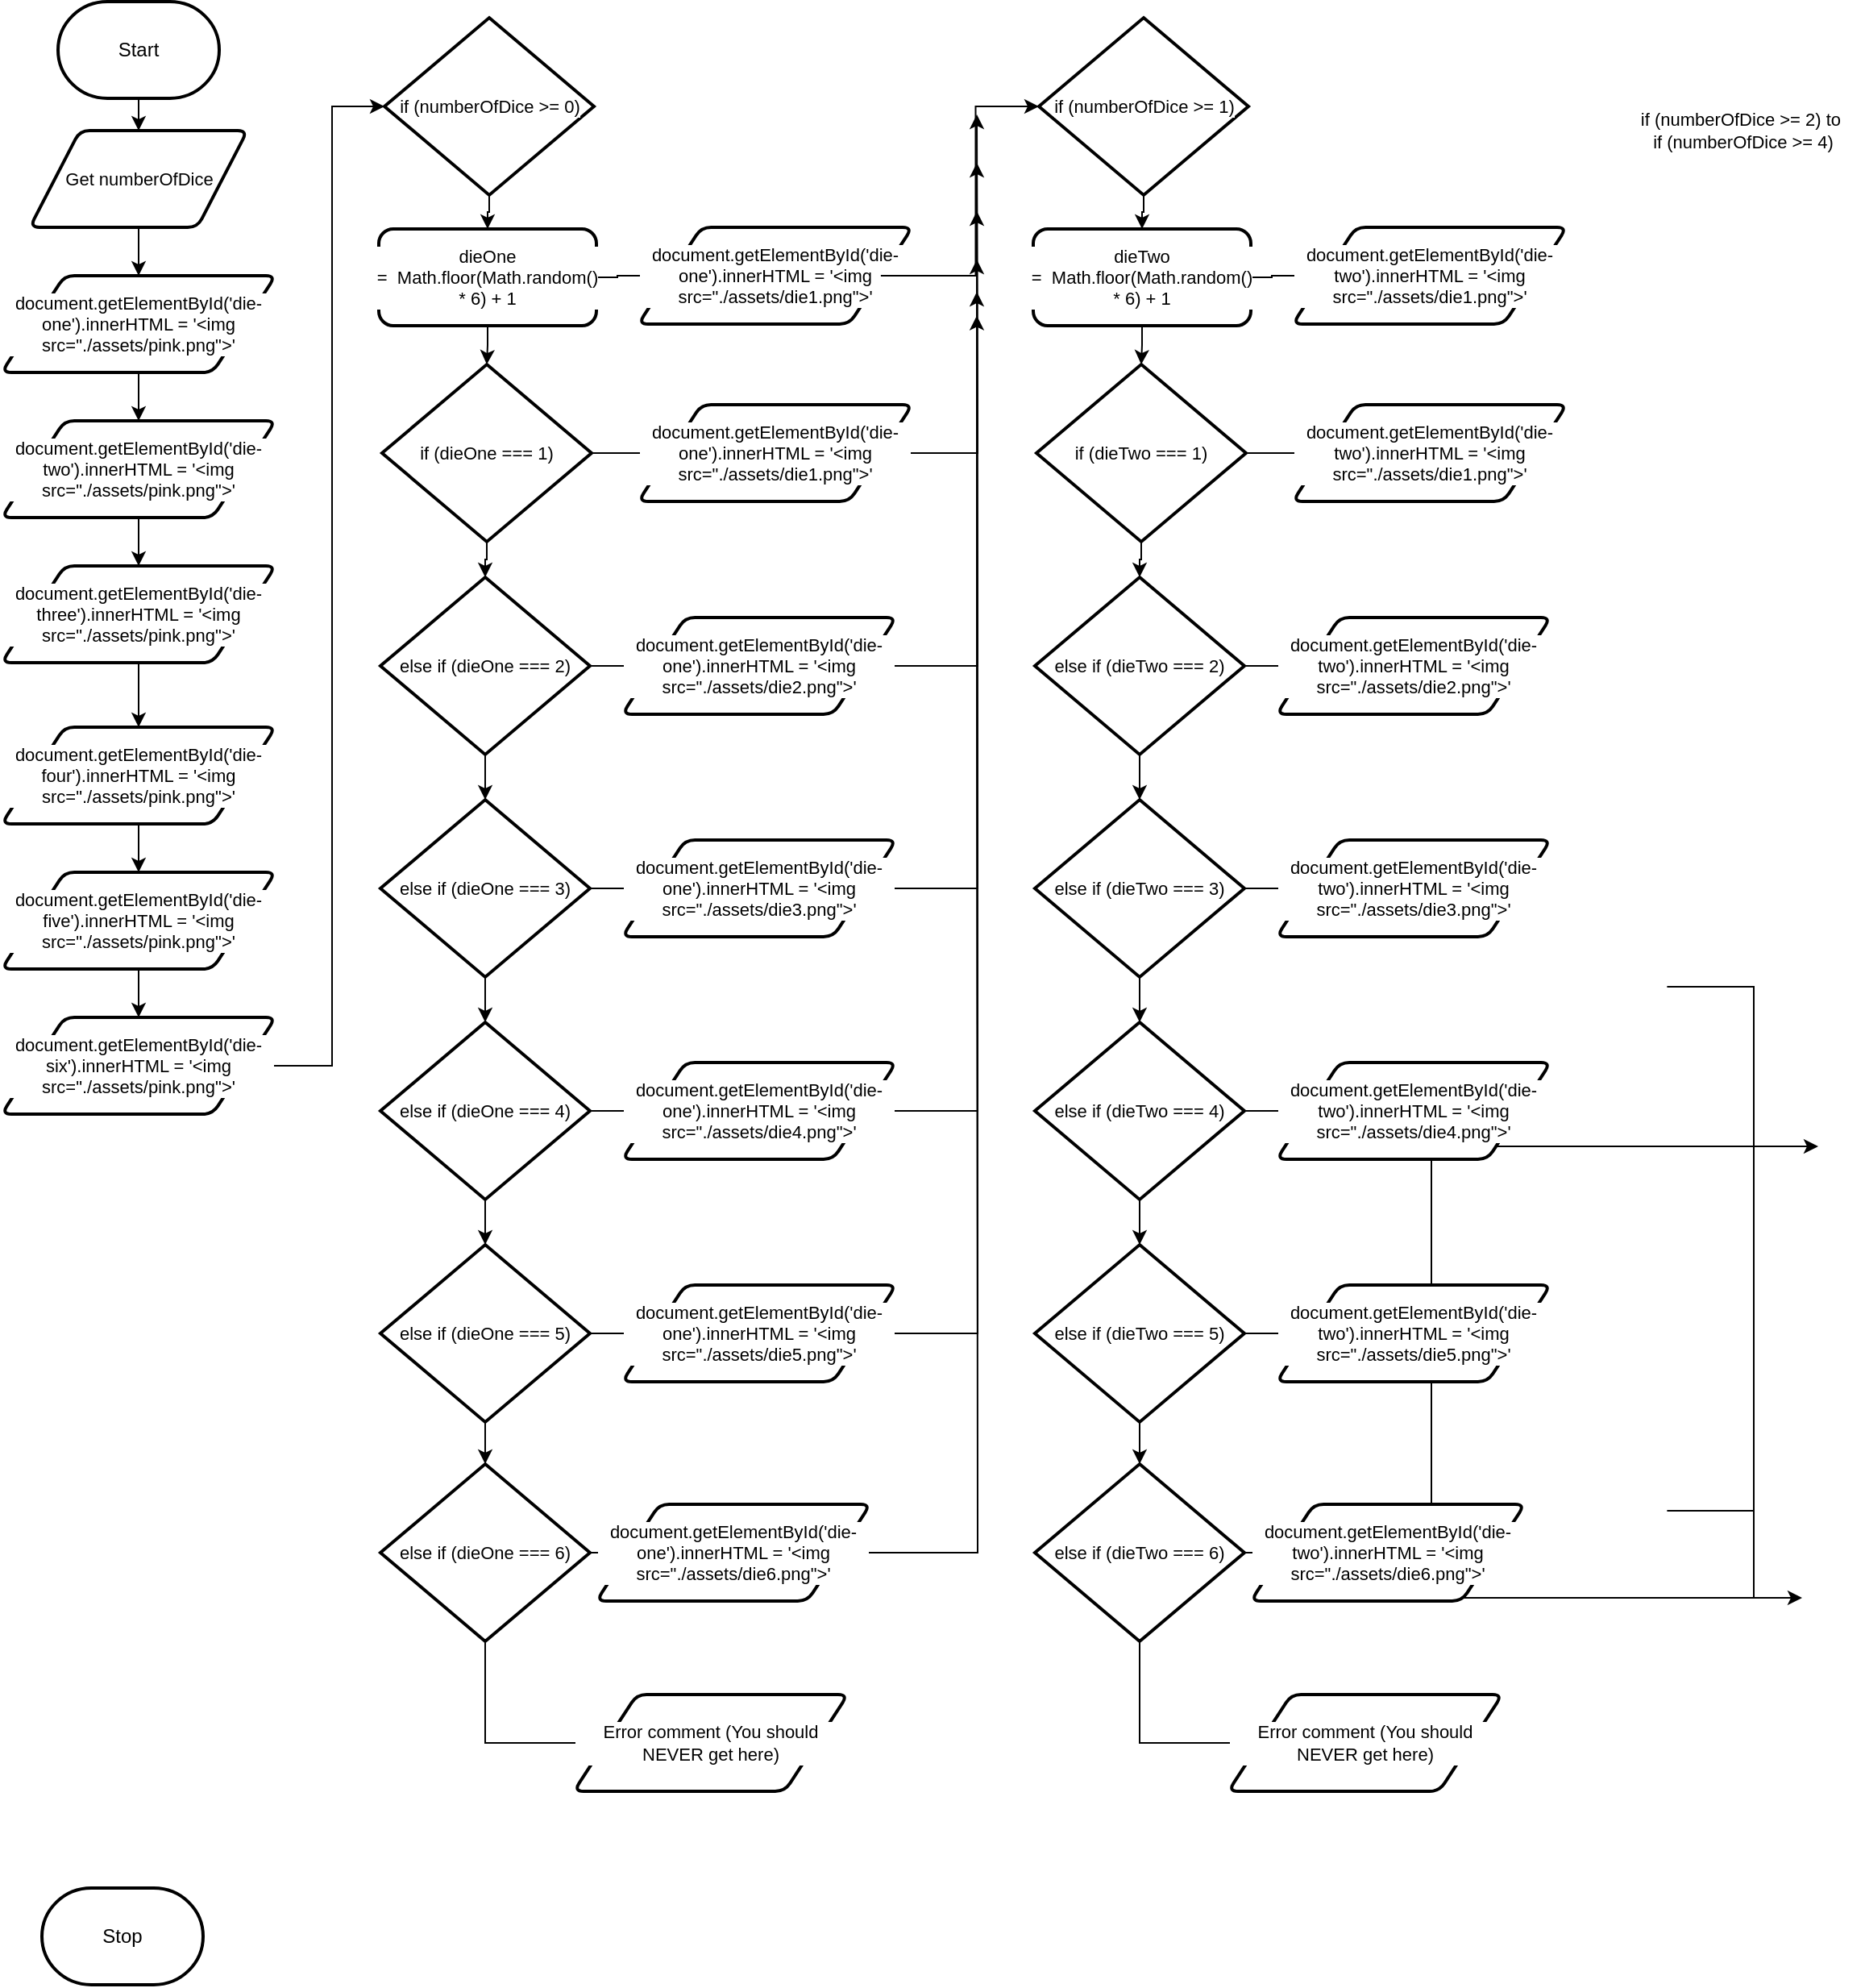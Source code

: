 <mxfile>
    <diagram id="HIP3nbAZw_EuaXWnEj3U" name="Page-1">
        <mxGraphModel dx="1152" dy="561" grid="1" gridSize="10" guides="1" tooltips="1" connect="1" arrows="1" fold="1" page="1" pageScale="1" pageWidth="850" pageHeight="1100" math="0" shadow="0">
            <root>
                <mxCell id="0"/>
                <mxCell id="1" parent="0"/>
                <mxCell id="7" value="" style="edgeStyle=orthogonalEdgeStyle;shape=connector;rounded=0;html=1;strokeColor=default;align=center;verticalAlign=middle;fontFamily=Helvetica;fontSize=11;fontColor=default;labelBackgroundColor=default;endArrow=classic;" parent="1" source="2" target="6" edge="1">
                    <mxGeometry relative="1" as="geometry"/>
                </mxCell>
                <mxCell id="2" value="Start" style="strokeWidth=2;html=1;shape=mxgraph.flowchart.terminator;whiteSpace=wrap;" parent="1" vertex="1">
                    <mxGeometry x="50" y="10" width="100" height="60" as="geometry"/>
                </mxCell>
                <mxCell id="5" value="Stop" style="strokeWidth=2;html=1;shape=mxgraph.flowchart.terminator;whiteSpace=wrap;" parent="1" vertex="1">
                    <mxGeometry x="40" y="1180" width="100" height="60" as="geometry"/>
                </mxCell>
                <mxCell id="400" value="" style="edgeStyle=orthogonalEdgeStyle;shape=connector;rounded=0;html=1;strokeColor=default;align=center;verticalAlign=middle;fontFamily=Helvetica;fontSize=11;fontColor=default;labelBackgroundColor=default;endArrow=classic;" edge="1" parent="1" source="6" target="399">
                    <mxGeometry relative="1" as="geometry"/>
                </mxCell>
                <mxCell id="6" value="Get numberOfDice" style="shape=parallelogram;html=1;strokeWidth=2;perimeter=parallelogramPerimeter;whiteSpace=wrap;rounded=1;arcSize=12;size=0.23;fontFamily=Helvetica;fontSize=11;fontColor=default;labelBackgroundColor=default;" parent="1" vertex="1">
                    <mxGeometry x="32.5" y="90" width="135" height="60" as="geometry"/>
                </mxCell>
                <mxCell id="414" value="" style="edgeStyle=orthogonalEdgeStyle;shape=connector;rounded=0;html=1;strokeColor=default;align=center;verticalAlign=middle;fontFamily=Helvetica;fontSize=11;fontColor=default;labelBackgroundColor=default;endArrow=classic;" edge="1" parent="1" source="28" target="413">
                    <mxGeometry relative="1" as="geometry"/>
                </mxCell>
                <mxCell id="429" value="" style="edgeStyle=orthogonalEdgeStyle;shape=connector;rounded=0;html=1;strokeColor=default;align=center;verticalAlign=middle;fontFamily=Helvetica;fontSize=11;fontColor=default;labelBackgroundColor=default;endArrow=classic;" edge="1" parent="1" source="28" target="426">
                    <mxGeometry relative="1" as="geometry"/>
                </mxCell>
                <mxCell id="28" value="dieOne =&amp;nbsp;&amp;nbsp;Math.floor(Math.random() * 6) + 1" style="rounded=1;whiteSpace=wrap;html=1;fontSize=11;strokeWidth=2;labelBackgroundColor=default;" parent="1" vertex="1">
                    <mxGeometry x="249" y="151" width="135" height="60" as="geometry"/>
                </mxCell>
                <mxCell id="313" style="edgeStyle=orthogonalEdgeStyle;shape=connector;rounded=0;html=1;entryX=0.5;entryY=0;entryDx=0;entryDy=0;strokeColor=default;align=center;verticalAlign=middle;fontFamily=Helvetica;fontSize=11;fontColor=default;labelBackgroundColor=default;endArrow=classic;" parent="1" target="322" edge="1">
                    <mxGeometry relative="1" as="geometry">
                        <Array as="points">
                            <mxPoint x="1102" y="491"/>
                            <mxPoint x="1102" y="1000"/>
                            <mxPoint x="902" y="1000"/>
                        </Array>
                        <mxPoint x="1053.2" y="491" as="sourcePoint"/>
                    </mxGeometry>
                </mxCell>
                <mxCell id="315" style="edgeStyle=orthogonalEdgeStyle;shape=connector;rounded=0;html=1;strokeColor=default;align=center;verticalAlign=middle;fontFamily=Helvetica;fontSize=11;fontColor=default;labelBackgroundColor=default;endArrow=classic;entryX=0.5;entryY=0;entryDx=0;entryDy=0;" parent="1" target="322" edge="1">
                    <mxGeometry relative="1" as="geometry">
                        <mxPoint x="1142" y="720" as="targetPoint"/>
                        <Array as="points">
                            <mxPoint x="1102" y="621"/>
                            <mxPoint x="1102" y="1000"/>
                            <mxPoint x="902" y="1000"/>
                        </Array>
                        <mxPoint x="1048.2" y="621" as="sourcePoint"/>
                    </mxGeometry>
                </mxCell>
                <mxCell id="317" style="edgeStyle=orthogonalEdgeStyle;shape=connector;rounded=0;html=1;entryX=0.5;entryY=0;entryDx=0;entryDy=0;strokeColor=default;align=center;verticalAlign=middle;fontFamily=Helvetica;fontSize=11;fontColor=default;labelBackgroundColor=default;endArrow=classic;" parent="1" target="322" edge="1">
                    <mxGeometry relative="1" as="geometry">
                        <Array as="points">
                            <mxPoint x="1102" y="850"/>
                            <mxPoint x="1102" y="1000"/>
                            <mxPoint x="902" y="1000"/>
                        </Array>
                        <mxPoint x="1048.2" y="850" as="sourcePoint"/>
                    </mxGeometry>
                </mxCell>
                <mxCell id="319" style="edgeStyle=orthogonalEdgeStyle;shape=connector;rounded=0;html=1;strokeColor=default;align=center;verticalAlign=middle;fontFamily=Helvetica;fontSize=11;fontColor=default;labelBackgroundColor=default;endArrow=classic;entryX=0.5;entryY=0;entryDx=0;entryDy=0;" parent="1" target="322" edge="1">
                    <mxGeometry relative="1" as="geometry">
                        <mxPoint x="1132" y="1000" as="targetPoint"/>
                        <Array as="points">
                            <mxPoint x="1102" y="946"/>
                            <mxPoint x="1102" y="1000"/>
                            <mxPoint x="902" y="1000"/>
                        </Array>
                        <mxPoint x="1048.2" y="946" as="sourcePoint"/>
                    </mxGeometry>
                </mxCell>
                <mxCell id="425" value="" style="edgeStyle=orthogonalEdgeStyle;shape=connector;rounded=0;html=1;strokeColor=default;align=center;verticalAlign=middle;fontFamily=Helvetica;fontSize=11;fontColor=default;labelBackgroundColor=default;endArrow=classic;" edge="1" parent="1" source="385" target="28">
                    <mxGeometry relative="1" as="geometry"/>
                </mxCell>
                <mxCell id="385" value="if (numberOfDice &amp;gt;= 0)" style="strokeWidth=2;html=1;shape=mxgraph.flowchart.decision;whiteSpace=wrap;fontFamily=Helvetica;fontSize=11;fontColor=default;labelBackgroundColor=default;" vertex="1" parent="1">
                    <mxGeometry x="252.5" y="20" width="130" height="110" as="geometry"/>
                </mxCell>
                <mxCell id="402" value="" style="edgeStyle=orthogonalEdgeStyle;shape=connector;rounded=0;html=1;strokeColor=default;align=center;verticalAlign=middle;fontFamily=Helvetica;fontSize=11;fontColor=default;labelBackgroundColor=default;endArrow=classic;" edge="1" parent="1" source="399" target="401">
                    <mxGeometry relative="1" as="geometry"/>
                </mxCell>
                <mxCell id="399" value="&lt;span style=&quot;color: rgb(0, 0, 0);&quot;&gt;document.getElementById(&#39;die-one&#39;).innerHTML = &#39;&amp;lt;img src=&quot;./assets/pink.png&quot;&amp;gt;&#39;&lt;/span&gt;" style="shape=parallelogram;html=1;strokeWidth=2;perimeter=parallelogramPerimeter;whiteSpace=wrap;rounded=1;arcSize=12;size=0.23;fontFamily=Helvetica;fontSize=11;fontColor=default;labelBackgroundColor=default;" vertex="1" parent="1">
                    <mxGeometry x="15" y="180" width="170" height="60" as="geometry"/>
                </mxCell>
                <mxCell id="404" value="" style="edgeStyle=orthogonalEdgeStyle;shape=connector;rounded=0;html=1;strokeColor=default;align=center;verticalAlign=middle;fontFamily=Helvetica;fontSize=11;fontColor=default;labelBackgroundColor=default;endArrow=classic;" edge="1" parent="1" source="401" target="403">
                    <mxGeometry relative="1" as="geometry"/>
                </mxCell>
                <mxCell id="401" value="&lt;span style=&quot;color: rgb(0, 0, 0);&quot;&gt;document.getElementById(&#39;die-two&#39;).innerHTML = &#39;&amp;lt;img src=&quot;./assets/pink.png&quot;&lt;/span&gt;&lt;span style=&quot;color: rgb(63, 63, 63); scrollbar-color: rgb(226, 226, 226) rgb(251, 251, 251); text-wrap-mode: nowrap; font-family: monospace; font-size: 0px; text-align: start; background-color: rgb(251, 251, 251);&quot;&gt;%3CmxGraphModel%3E%3Croot%3E%3CmxCell%20id%3D%220%22%2F%3E%3CmxCell%20id%3D%221%22%20parent%3D%220%22%2F%3E%3CUserObject%20label%3D%22document.getElementById(&#39;die-one&#39;).innerHTML%20%3D%20&#39;%26amp%3Blt%3Bimg%20src%3D%26quot%3B.%2Fassets%2Fpink.png%26quot%3B%26amp%3Bgt%3B&#39;%22%20id%3D%222%22%3E%3CmxCell%20style%3D%22whiteSpace%3Dwrap%3Bhtml%3D1%3BfontSize%3D11%3BstrokeWidth%3D2%3Brounded%3D1%3BarcSize%3D12%3BlabelBackgroundColor%3Ddefault%3B%22%20vertex%3D%221%22%20parent%3D%221%22%3E%3CmxGeometry%20x%3D%2210%22%20y%3D%22180%22%20width%3D%22180%22%20height%3D%2260%22%20as%3D%22geometry%22%2F%3E%3C%2FmxCell%3E%3C%2FUserObject%3E%3C%2Froot%3E%3C%2FmxGraphModel%3E&lt;/span&gt;&lt;span style=&quot;color: rgb(0, 0, 0);&quot;&gt;&amp;gt;&#39;&lt;/span&gt;" style="shape=parallelogram;html=1;strokeWidth=2;perimeter=parallelogramPerimeter;whiteSpace=wrap;rounded=1;arcSize=12;size=0.23;fontFamily=Helvetica;fontSize=11;fontColor=default;labelBackgroundColor=default;" vertex="1" parent="1">
                    <mxGeometry x="15" y="270" width="170" height="60" as="geometry"/>
                </mxCell>
                <mxCell id="406" value="" style="edgeStyle=orthogonalEdgeStyle;shape=connector;rounded=0;html=1;strokeColor=default;align=center;verticalAlign=middle;fontFamily=Helvetica;fontSize=11;fontColor=default;labelBackgroundColor=default;endArrow=classic;" edge="1" parent="1" source="403" target="405">
                    <mxGeometry relative="1" as="geometry"/>
                </mxCell>
                <mxCell id="403" value="&lt;span style=&quot;color: rgb(0, 0, 0);&quot;&gt;document.getElementById(&#39;die-three&#39;).innerHTML = &#39;&amp;lt;img src=&quot;./assets/pink.png&quot;&lt;/span&gt;&lt;span style=&quot;color: rgb(63, 63, 63); scrollbar-color: rgb(226, 226, 226) rgb(251, 251, 251); text-wrap-mode: nowrap; font-family: monospace; font-size: 0px; text-align: start; background-color: rgb(251, 251, 251);&quot;&gt;%3CmxGraphModel%3E%3Croot%3E%3CmxCell%20id%3D%220%22%2F%3E%3CmxCell%20id%3D%221%22%20parent%3D%220%22%2F%3E%3CUserObject%20label%3D%22document.getElementById(&#39;die-one&#39;).innerHTML%20%3D%20&#39;%26amp%3Blt%3Bimg%20src%3D%26quot%3B.%2Fassets%2Fpink.png%26quot%3B%26amp%3Bgt%3B&#39;%22%20id%3D%222%22%3E%3CmxCell%20style%3D%22whiteSpace%3Dwrap%3Bhtml%3D1%3BfontSize%3D11%3BstrokeWidth%3D2%3Brounded%3D1%3BarcSize%3D12%3BlabelBackgroundColor%3Ddefault%3B%22%20vertex%3D%221%22%20parent%3D%221%22%3E%3CmxGeometry%20x%3D%2210%22%20y%3D%22180%22%20width%3D%22180%22%20height%3D%2260%22%20as%3D%22geometry%22%2F%3E%3C%2FmxCell%3E%3C%2FUserObject%3E%3C%2Froot%3E%3C%2FmxGraphModel%3E&lt;/span&gt;&lt;span style=&quot;color: rgb(0, 0, 0);&quot;&gt;&amp;gt;&#39;&lt;/span&gt;" style="shape=parallelogram;html=1;strokeWidth=2;perimeter=parallelogramPerimeter;whiteSpace=wrap;rounded=1;arcSize=12;size=0.23;fontFamily=Helvetica;fontSize=11;fontColor=default;labelBackgroundColor=default;" vertex="1" parent="1">
                    <mxGeometry x="15" y="360" width="170" height="60" as="geometry"/>
                </mxCell>
                <mxCell id="408" value="" style="edgeStyle=orthogonalEdgeStyle;shape=connector;rounded=0;html=1;strokeColor=default;align=center;verticalAlign=middle;fontFamily=Helvetica;fontSize=11;fontColor=default;labelBackgroundColor=default;endArrow=classic;" edge="1" parent="1" source="405" target="407">
                    <mxGeometry relative="1" as="geometry"/>
                </mxCell>
                <mxCell id="405" value="&lt;span style=&quot;color: rgb(0, 0, 0);&quot;&gt;document.getElementById(&#39;die-four&#39;).innerHTML = &#39;&amp;lt;img src=&quot;./assets/pink.png&quot;&lt;/span&gt;&lt;span style=&quot;color: rgb(63, 63, 63); scrollbar-color: rgb(226, 226, 226) rgb(251, 251, 251); text-wrap-mode: nowrap; font-family: monospace; font-size: 0px; text-align: start; background-color: rgb(251, 251, 251);&quot;&gt;%3CmxGraphModel%3E%3Croot%3E%3CmxCell%20id%3D%220%22%2F%3E%3CmxCell%20id%3D%221%22%20parent%3D%220%22%2F%3E%3CUserObject%20label%3D%22document.getElementById(&#39;die-one&#39;).innerHTML%20%3D%20&#39;%26amp%3Blt%3Bimg%20src%3D%26quot%3B.%2Fassets%2Fpink.png%26quot%3B%26amp%3Bgt%3B&#39;%22%20id%3D%222%22%3E%3CmxCell%20style%3D%22whiteSpace%3Dwrap%3Bhtml%3D1%3BfontSize%3D11%3BstrokeWidth%3D2%3Brounded%3D1%3BarcSize%3D12%3BlabelBackgroundColor%3Ddefault%3B%22%20vertex%3D%221%22%20parent%3D%221%22%3E%3CmxGeometry%20x%3D%2210%22%20y%3D%22180%22%20width%3D%22180%22%20height%3D%2260%22%20as%3D%22geometry%22%2F%3E%3C%2FmxCell%3E%3C%2FUserObject%3E%3C%2Froot%3E%3C%2FmxGraphModel%3E&lt;/span&gt;&lt;span style=&quot;color: rgb(0, 0, 0);&quot;&gt;&amp;gt;&#39;&lt;/span&gt;" style="shape=parallelogram;html=1;strokeWidth=2;perimeter=parallelogramPerimeter;whiteSpace=wrap;rounded=1;arcSize=12;size=0.23;fontFamily=Helvetica;fontSize=11;fontColor=default;labelBackgroundColor=default;" vertex="1" parent="1">
                    <mxGeometry x="15" y="460" width="170" height="60" as="geometry"/>
                </mxCell>
                <mxCell id="410" value="" style="edgeStyle=orthogonalEdgeStyle;shape=connector;rounded=0;html=1;strokeColor=default;align=center;verticalAlign=middle;fontFamily=Helvetica;fontSize=11;fontColor=default;labelBackgroundColor=default;endArrow=classic;" edge="1" parent="1" source="407" target="409">
                    <mxGeometry relative="1" as="geometry"/>
                </mxCell>
                <mxCell id="407" value="&lt;span style=&quot;color: rgb(0, 0, 0);&quot;&gt;document.getElementById(&#39;die-five&#39;).innerHTML = &#39;&amp;lt;img src=&quot;./assets/pink.png&quot;&lt;/span&gt;&lt;span style=&quot;color: rgb(63, 63, 63); scrollbar-color: rgb(226, 226, 226) rgb(251, 251, 251); text-wrap-mode: nowrap; font-family: monospace; font-size: 0px; text-align: start; background-color: rgb(251, 251, 251);&quot;&gt;%3CmxGraphModel%3E%3Croot%3E%3CmxCell%20id%3D%220%22%2F%3E%3CmxCell%20id%3D%221%22%20parent%3D%220%22%2F%3E%3CUserObject%20label%3D%22document.getElementById(&#39;die-one&#39;).innerHTML%20%3D%20&#39;%26amp%3Blt%3Bimg%20src%3D%26quot%3B.%2Fassets%2Fpink.png%26quot%3B%26amp%3Bgt%3B&#39;%22%20id%3D%222%22%3E%3CmxCell%20style%3D%22whiteSpace%3Dwrap%3Bhtml%3D1%3BfontSize%3D11%3BstrokeWidth%3D2%3Brounded%3D1%3BarcSize%3D12%3BlabelBackgroundColor%3Ddefault%3B%22%20vertex%3D%221%22%20parent%3D%221%22%3E%3CmxGeometry%20x%3D%2210%22%20y%3D%22180%22%20width%3D%22180%22%20height%3D%2260%22%20as%3D%22geometry%22%2F%3E%3C%2FmxCell%3E%3C%2FUserObject%3E%3C%2Froot%3E%3C%2FmxGraphModel%3E&lt;/span&gt;&lt;span style=&quot;color: rgb(0, 0, 0);&quot;&gt;&amp;gt;&#39;&lt;/span&gt;" style="shape=parallelogram;html=1;strokeWidth=2;perimeter=parallelogramPerimeter;whiteSpace=wrap;rounded=1;arcSize=12;size=0.23;fontFamily=Helvetica;fontSize=11;fontColor=default;labelBackgroundColor=default;" vertex="1" parent="1">
                    <mxGeometry x="15" y="550" width="170" height="60" as="geometry"/>
                </mxCell>
                <mxCell id="411" value="" style="edgeStyle=orthogonalEdgeStyle;shape=connector;rounded=0;html=1;strokeColor=default;align=center;verticalAlign=middle;fontFamily=Helvetica;fontSize=11;fontColor=default;labelBackgroundColor=default;endArrow=classic;" edge="1" parent="1" source="409" target="385">
                    <mxGeometry relative="1" as="geometry">
                        <Array as="points">
                            <mxPoint x="220" y="670"/>
                            <mxPoint x="220" y="75"/>
                        </Array>
                    </mxGeometry>
                </mxCell>
                <mxCell id="409" value="&lt;span style=&quot;color: rgb(0, 0, 0);&quot;&gt;document.getElementById(&#39;die-six&#39;).innerHTML = &#39;&amp;lt;img src=&quot;./assets/pink.png&quot;&lt;/span&gt;&lt;span style=&quot;color: rgb(63, 63, 63); scrollbar-color: rgb(226, 226, 226) rgb(251, 251, 251); text-wrap-mode: nowrap; font-family: monospace; font-size: 0px; text-align: start; background-color: rgb(251, 251, 251);&quot;&gt;%3CmxGraphModel%3E%3Croot%3E%3CmxCell%20id%3D%220%22%2F%3E%3CmxCell%20id%3D%221%22%20parent%3D%220%22%2F%3E%3CUserObject%20label%3D%22document.getElementById(&#39;die-one&#39;).innerHTML%20%3D%20&#39;%26amp%3Blt%3Bimg%20src%3D%26quot%3B.%2Fassets%2Fpink.png%26quot%3B%26amp%3Bgt%3B&#39;%22%20id%3D%222%22%3E%3CmxCell%20style%3D%22whiteSpace%3Dwrap%3Bhtml%3D1%3BfontSize%3D11%3BstrokeWidth%3D2%3Brounded%3D1%3BarcSize%3D12%3BlabelBackgroundColor%3Ddefault%3B%22%20vertex%3D%221%22%20parent%3D%221%22%3E%3CmxGeometry%20x%3D%2210%22%20y%3D%22180%22%20width%3D%22180%22%20height%3D%2260%22%20as%3D%22geometry%22%2F%3E%3C%2FmxCell%3E%3C%2FUserObject%3E%3C%2Froot%3E%3C%2FmxGraphModel%3E&lt;/span&gt;&lt;span style=&quot;color: rgb(0, 0, 0);&quot;&gt;&amp;gt;&#39;&lt;/span&gt;" style="shape=parallelogram;html=1;strokeWidth=2;perimeter=parallelogramPerimeter;whiteSpace=wrap;rounded=1;arcSize=12;size=0.23;fontFamily=Helvetica;fontSize=11;fontColor=default;labelBackgroundColor=default;" vertex="1" parent="1">
                    <mxGeometry x="15" y="640" width="170" height="60" as="geometry"/>
                </mxCell>
                <mxCell id="416" value="" style="edgeStyle=orthogonalEdgeStyle;shape=connector;rounded=0;html=1;strokeColor=default;align=center;verticalAlign=middle;fontFamily=Helvetica;fontSize=11;fontColor=default;labelBackgroundColor=default;endArrow=classic;" edge="1" parent="1" source="413" target="415">
                    <mxGeometry relative="1" as="geometry"/>
                </mxCell>
                <mxCell id="431" value="" style="edgeStyle=orthogonalEdgeStyle;shape=connector;rounded=0;html=1;strokeColor=default;align=center;verticalAlign=middle;fontFamily=Helvetica;fontSize=11;fontColor=default;labelBackgroundColor=default;endArrow=classic;" edge="1" parent="1" source="413" target="430">
                    <mxGeometry relative="1" as="geometry"/>
                </mxCell>
                <mxCell id="413" value="if (dieOne === 1)" style="strokeWidth=2;html=1;shape=mxgraph.flowchart.decision;whiteSpace=wrap;fontFamily=Helvetica;fontSize=11;fontColor=default;labelBackgroundColor=default;" vertex="1" parent="1">
                    <mxGeometry x="251" y="235" width="130" height="110" as="geometry"/>
                </mxCell>
                <mxCell id="418" value="" style="edgeStyle=orthogonalEdgeStyle;shape=connector;rounded=0;html=1;strokeColor=default;align=center;verticalAlign=middle;fontFamily=Helvetica;fontSize=11;fontColor=default;labelBackgroundColor=default;endArrow=classic;" edge="1" parent="1" source="415" target="417">
                    <mxGeometry relative="1" as="geometry"/>
                </mxCell>
                <mxCell id="433" value="" style="edgeStyle=orthogonalEdgeStyle;shape=connector;rounded=0;html=1;strokeColor=default;align=center;verticalAlign=middle;fontFamily=Helvetica;fontSize=11;fontColor=default;labelBackgroundColor=default;endArrow=classic;" edge="1" parent="1" source="415" target="432">
                    <mxGeometry relative="1" as="geometry"/>
                </mxCell>
                <mxCell id="415" value="else if (dieOne === 2)" style="strokeWidth=2;html=1;shape=mxgraph.flowchart.decision;whiteSpace=wrap;fontFamily=Helvetica;fontSize=11;fontColor=default;labelBackgroundColor=default;" vertex="1" parent="1">
                    <mxGeometry x="250" y="367" width="130" height="110" as="geometry"/>
                </mxCell>
                <mxCell id="420" value="" style="edgeStyle=orthogonalEdgeStyle;shape=connector;rounded=0;html=1;strokeColor=default;align=center;verticalAlign=middle;fontFamily=Helvetica;fontSize=11;fontColor=default;labelBackgroundColor=default;endArrow=classic;" edge="1" parent="1" source="417" target="419">
                    <mxGeometry relative="1" as="geometry"/>
                </mxCell>
                <mxCell id="435" value="" style="edgeStyle=orthogonalEdgeStyle;shape=connector;rounded=0;html=1;strokeColor=default;align=center;verticalAlign=middle;fontFamily=Helvetica;fontSize=11;fontColor=default;labelBackgroundColor=default;endArrow=classic;" edge="1" parent="1" source="417" target="434">
                    <mxGeometry relative="1" as="geometry"/>
                </mxCell>
                <mxCell id="417" value="else if (dieOne === 3)" style="strokeWidth=2;html=1;shape=mxgraph.flowchart.decision;whiteSpace=wrap;fontFamily=Helvetica;fontSize=11;fontColor=default;labelBackgroundColor=default;" vertex="1" parent="1">
                    <mxGeometry x="250" y="505" width="130" height="110" as="geometry"/>
                </mxCell>
                <mxCell id="422" value="" style="edgeStyle=orthogonalEdgeStyle;shape=connector;rounded=0;html=1;strokeColor=default;align=center;verticalAlign=middle;fontFamily=Helvetica;fontSize=11;fontColor=default;labelBackgroundColor=default;endArrow=classic;" edge="1" parent="1" source="419" target="421">
                    <mxGeometry relative="1" as="geometry"/>
                </mxCell>
                <mxCell id="438" value="" style="edgeStyle=orthogonalEdgeStyle;shape=connector;rounded=0;html=1;strokeColor=default;align=center;verticalAlign=middle;fontFamily=Helvetica;fontSize=11;fontColor=default;labelBackgroundColor=default;endArrow=classic;" edge="1" parent="1" source="419" target="436">
                    <mxGeometry relative="1" as="geometry"/>
                </mxCell>
                <mxCell id="419" value="else if (dieOne === 4)" style="strokeWidth=2;html=1;shape=mxgraph.flowchart.decision;whiteSpace=wrap;fontFamily=Helvetica;fontSize=11;fontColor=default;labelBackgroundColor=default;" vertex="1" parent="1">
                    <mxGeometry x="250" y="643" width="130" height="110" as="geometry"/>
                </mxCell>
                <mxCell id="424" value="" style="edgeStyle=orthogonalEdgeStyle;shape=connector;rounded=0;html=1;strokeColor=default;align=center;verticalAlign=middle;fontFamily=Helvetica;fontSize=11;fontColor=default;labelBackgroundColor=default;endArrow=classic;" edge="1" parent="1" source="421" target="423">
                    <mxGeometry relative="1" as="geometry"/>
                </mxCell>
                <mxCell id="440" value="" style="edgeStyle=orthogonalEdgeStyle;shape=connector;rounded=0;html=1;strokeColor=default;align=center;verticalAlign=middle;fontFamily=Helvetica;fontSize=11;fontColor=default;labelBackgroundColor=default;endArrow=classic;" edge="1" parent="1" source="421" target="439">
                    <mxGeometry relative="1" as="geometry"/>
                </mxCell>
                <mxCell id="421" value="else if (dieOne === 5)" style="strokeWidth=2;html=1;shape=mxgraph.flowchart.decision;whiteSpace=wrap;fontFamily=Helvetica;fontSize=11;fontColor=default;labelBackgroundColor=default;" vertex="1" parent="1">
                    <mxGeometry x="250" y="781" width="130" height="110" as="geometry"/>
                </mxCell>
                <mxCell id="442" value="" style="edgeStyle=orthogonalEdgeStyle;shape=connector;rounded=0;html=1;strokeColor=default;align=center;verticalAlign=middle;fontFamily=Helvetica;fontSize=11;fontColor=default;labelBackgroundColor=default;endArrow=classic;" edge="1" parent="1" source="423" target="441">
                    <mxGeometry relative="1" as="geometry"/>
                </mxCell>
                <mxCell id="445" style="edgeStyle=orthogonalEdgeStyle;shape=connector;rounded=0;html=1;strokeColor=default;align=center;verticalAlign=middle;fontFamily=Helvetica;fontSize=11;fontColor=default;labelBackgroundColor=default;endArrow=classic;exitX=0.5;exitY=1;exitDx=0;exitDy=0;exitPerimeter=0;" edge="1" parent="1" source="423" target="443">
                    <mxGeometry relative="1" as="geometry">
                        <mxPoint x="350" y="1100" as="targetPoint"/>
                        <mxPoint x="270" y="1027" as="sourcePoint"/>
                        <Array as="points">
                            <mxPoint x="315" y="1090"/>
                        </Array>
                    </mxGeometry>
                </mxCell>
                <mxCell id="423" value="else if (dieOne === 6)" style="strokeWidth=2;html=1;shape=mxgraph.flowchart.decision;whiteSpace=wrap;fontFamily=Helvetica;fontSize=11;fontColor=default;labelBackgroundColor=default;" vertex="1" parent="1">
                    <mxGeometry x="250" y="917" width="130" height="110" as="geometry"/>
                </mxCell>
                <mxCell id="426" value="&lt;span style=&quot;color: rgb(0, 0, 0);&quot;&gt;document.getElementById(&#39;die-one&#39;).innerHTML = &#39;&amp;lt;img src=&quot;./assets/die1.png&quot;&amp;gt;&#39;&lt;/span&gt;" style="shape=parallelogram;html=1;strokeWidth=2;perimeter=parallelogramPerimeter;whiteSpace=wrap;rounded=1;arcSize=12;size=0.23;fontFamily=Helvetica;fontSize=11;fontColor=default;labelBackgroundColor=default;" vertex="1" parent="1">
                    <mxGeometry x="410" y="150" width="170" height="60" as="geometry"/>
                </mxCell>
                <mxCell id="492" style="edgeStyle=orthogonalEdgeStyle;shape=connector;rounded=0;html=1;strokeColor=default;align=center;verticalAlign=middle;fontFamily=Helvetica;fontSize=11;fontColor=default;labelBackgroundColor=default;endArrow=classic;" edge="1" parent="1" source="430">
                    <mxGeometry relative="1" as="geometry">
                        <mxPoint x="620" y="80" as="targetPoint"/>
                    </mxGeometry>
                </mxCell>
                <mxCell id="430" value="&lt;span style=&quot;color: rgb(0, 0, 0);&quot;&gt;document.getElementById(&#39;die-one&#39;).innerHTML = &#39;&amp;lt;img src=&quot;./assets/die1.png&quot;&amp;gt;&#39;&lt;/span&gt;" style="shape=parallelogram;html=1;strokeWidth=2;perimeter=parallelogramPerimeter;whiteSpace=wrap;rounded=1;arcSize=12;size=0.23;fontFamily=Helvetica;fontSize=11;fontColor=default;labelBackgroundColor=default;" vertex="1" parent="1">
                    <mxGeometry x="410" y="260" width="170" height="60" as="geometry"/>
                </mxCell>
                <mxCell id="493" style="edgeStyle=orthogonalEdgeStyle;shape=connector;rounded=0;html=1;strokeColor=default;align=center;verticalAlign=middle;fontFamily=Helvetica;fontSize=11;fontColor=default;labelBackgroundColor=default;endArrow=classic;" edge="1" parent="1" source="432">
                    <mxGeometry relative="1" as="geometry">
                        <mxPoint x="620" y="110" as="targetPoint"/>
                    </mxGeometry>
                </mxCell>
                <mxCell id="432" value="&lt;span style=&quot;color: rgb(0, 0, 0);&quot;&gt;document.getElementById(&#39;die-one&#39;).innerHTML = &#39;&amp;lt;img src=&quot;./assets/die2.png&quot;&amp;gt;&#39;&lt;/span&gt;" style="shape=parallelogram;html=1;strokeWidth=2;perimeter=parallelogramPerimeter;whiteSpace=wrap;rounded=1;arcSize=12;size=0.23;fontFamily=Helvetica;fontSize=11;fontColor=default;labelBackgroundColor=default;" vertex="1" parent="1">
                    <mxGeometry x="400" y="392" width="170" height="60" as="geometry"/>
                </mxCell>
                <mxCell id="494" style="edgeStyle=orthogonalEdgeStyle;shape=connector;rounded=0;html=1;strokeColor=default;align=center;verticalAlign=middle;fontFamily=Helvetica;fontSize=11;fontColor=default;labelBackgroundColor=default;endArrow=classic;" edge="1" parent="1" source="434">
                    <mxGeometry relative="1" as="geometry">
                        <mxPoint x="620" y="140" as="targetPoint"/>
                    </mxGeometry>
                </mxCell>
                <mxCell id="434" value="&lt;span style=&quot;color: rgb(0, 0, 0);&quot;&gt;document.getElementById(&#39;die-one&#39;).innerHTML = &#39;&amp;lt;img src=&quot;./assets/die3.png&quot;&amp;gt;&#39;&lt;/span&gt;" style="shape=parallelogram;html=1;strokeWidth=2;perimeter=parallelogramPerimeter;whiteSpace=wrap;rounded=1;arcSize=12;size=0.23;fontFamily=Helvetica;fontSize=11;fontColor=default;labelBackgroundColor=default;" vertex="1" parent="1">
                    <mxGeometry x="400" y="530" width="170" height="60" as="geometry"/>
                </mxCell>
                <mxCell id="495" style="edgeStyle=orthogonalEdgeStyle;shape=connector;rounded=0;html=1;strokeColor=default;align=center;verticalAlign=middle;fontFamily=Helvetica;fontSize=11;fontColor=default;labelBackgroundColor=default;endArrow=classic;" edge="1" parent="1" source="436">
                    <mxGeometry relative="1" as="geometry">
                        <mxPoint x="620" y="170" as="targetPoint"/>
                    </mxGeometry>
                </mxCell>
                <mxCell id="436" value="&lt;span style=&quot;color: rgb(0, 0, 0);&quot;&gt;document.getElementById(&#39;die-one&#39;).innerHTML = &#39;&amp;lt;img src=&quot;./assets/die4.png&quot;&amp;gt;&#39;&lt;/span&gt;" style="shape=parallelogram;html=1;strokeWidth=2;perimeter=parallelogramPerimeter;whiteSpace=wrap;rounded=1;arcSize=12;size=0.23;fontFamily=Helvetica;fontSize=11;fontColor=default;labelBackgroundColor=default;" vertex="1" parent="1">
                    <mxGeometry x="400" y="668" width="170" height="60" as="geometry"/>
                </mxCell>
                <mxCell id="496" style="edgeStyle=orthogonalEdgeStyle;shape=connector;rounded=0;html=1;strokeColor=default;align=center;verticalAlign=middle;fontFamily=Helvetica;fontSize=11;fontColor=default;labelBackgroundColor=default;endArrow=classic;" edge="1" parent="1" source="439">
                    <mxGeometry relative="1" as="geometry">
                        <mxPoint x="620" y="190" as="targetPoint"/>
                    </mxGeometry>
                </mxCell>
                <mxCell id="439" value="&lt;span style=&quot;color: rgb(0, 0, 0);&quot;&gt;document.getElementById(&#39;die-one&#39;).innerHTML = &#39;&amp;lt;img src=&quot;./assets/die5.png&quot;&amp;gt;&#39;&lt;/span&gt;" style="shape=parallelogram;html=1;strokeWidth=2;perimeter=parallelogramPerimeter;whiteSpace=wrap;rounded=1;arcSize=12;size=0.23;fontFamily=Helvetica;fontSize=11;fontColor=default;labelBackgroundColor=default;" vertex="1" parent="1">
                    <mxGeometry x="400" y="806" width="170" height="60" as="geometry"/>
                </mxCell>
                <mxCell id="497" style="edgeStyle=orthogonalEdgeStyle;shape=connector;rounded=0;html=1;strokeColor=default;align=center;verticalAlign=middle;fontFamily=Helvetica;fontSize=11;fontColor=default;labelBackgroundColor=default;endArrow=classic;" edge="1" parent="1" source="441">
                    <mxGeometry relative="1" as="geometry">
                        <mxPoint x="620" y="204.807" as="targetPoint"/>
                    </mxGeometry>
                </mxCell>
                <mxCell id="441" value="&lt;span style=&quot;color: rgb(0, 0, 0);&quot;&gt;document.getElementById(&#39;die-one&#39;).innerHTML = &#39;&amp;lt;img src=&quot;./assets/die6.png&quot;&amp;gt;&#39;&lt;/span&gt;" style="shape=parallelogram;html=1;strokeWidth=2;perimeter=parallelogramPerimeter;whiteSpace=wrap;rounded=1;arcSize=12;size=0.23;fontFamily=Helvetica;fontSize=11;fontColor=default;labelBackgroundColor=default;" vertex="1" parent="1">
                    <mxGeometry x="384" y="942" width="170" height="60" as="geometry"/>
                </mxCell>
                <mxCell id="443" value="Error comment (You should NEVER get here)" style="shape=parallelogram;html=1;strokeWidth=2;perimeter=parallelogramPerimeter;whiteSpace=wrap;rounded=1;arcSize=12;size=0.23;fontFamily=Helvetica;fontSize=11;fontColor=default;labelBackgroundColor=default;" vertex="1" parent="1">
                    <mxGeometry x="370" y="1060" width="170" height="60" as="geometry"/>
                </mxCell>
                <mxCell id="446" value="" style="edgeStyle=orthogonalEdgeStyle;shape=connector;rounded=0;html=1;strokeColor=default;align=center;verticalAlign=middle;fontFamily=Helvetica;fontSize=11;fontColor=default;labelBackgroundColor=default;endArrow=classic;" edge="1" parent="1" source="448" target="453">
                    <mxGeometry relative="1" as="geometry"/>
                </mxCell>
                <mxCell id="447" value="" style="edgeStyle=orthogonalEdgeStyle;shape=connector;rounded=0;html=1;strokeColor=default;align=center;verticalAlign=middle;fontFamily=Helvetica;fontSize=11;fontColor=default;labelBackgroundColor=default;endArrow=classic;" edge="1" parent="1" source="448" target="469">
                    <mxGeometry relative="1" as="geometry"/>
                </mxCell>
                <mxCell id="448" value="dieTwo =&amp;nbsp;&amp;nbsp;Math.floor(Math.random() * 6) + 1" style="rounded=1;whiteSpace=wrap;html=1;fontSize=11;strokeWidth=2;labelBackgroundColor=default;" vertex="1" parent="1">
                    <mxGeometry x="655" y="151" width="135" height="60" as="geometry"/>
                </mxCell>
                <mxCell id="449" value="" style="edgeStyle=orthogonalEdgeStyle;shape=connector;rounded=0;html=1;strokeColor=default;align=center;verticalAlign=middle;fontFamily=Helvetica;fontSize=11;fontColor=default;labelBackgroundColor=default;endArrow=classic;" edge="1" parent="1" source="450" target="448">
                    <mxGeometry relative="1" as="geometry"/>
                </mxCell>
                <mxCell id="450" value="if (numberOfDice &amp;gt;= 1)" style="strokeWidth=2;html=1;shape=mxgraph.flowchart.decision;whiteSpace=wrap;fontFamily=Helvetica;fontSize=11;fontColor=default;labelBackgroundColor=default;" vertex="1" parent="1">
                    <mxGeometry x="658.5" y="20" width="130" height="110" as="geometry"/>
                </mxCell>
                <mxCell id="451" value="" style="edgeStyle=orthogonalEdgeStyle;shape=connector;rounded=0;html=1;strokeColor=default;align=center;verticalAlign=middle;fontFamily=Helvetica;fontSize=11;fontColor=default;labelBackgroundColor=default;endArrow=classic;" edge="1" parent="1" source="453" target="456">
                    <mxGeometry relative="1" as="geometry"/>
                </mxCell>
                <mxCell id="452" value="" style="edgeStyle=orthogonalEdgeStyle;shape=connector;rounded=0;html=1;strokeColor=default;align=center;verticalAlign=middle;fontFamily=Helvetica;fontSize=11;fontColor=default;labelBackgroundColor=default;endArrow=classic;" edge="1" parent="1" source="453" target="470">
                    <mxGeometry relative="1" as="geometry"/>
                </mxCell>
                <mxCell id="453" value="if (&lt;span style=&quot;color: rgb(0, 0, 0);&quot;&gt;dieTwo&lt;/span&gt;&amp;nbsp;=== 1)" style="strokeWidth=2;html=1;shape=mxgraph.flowchart.decision;whiteSpace=wrap;fontFamily=Helvetica;fontSize=11;fontColor=default;labelBackgroundColor=default;" vertex="1" parent="1">
                    <mxGeometry x="657" y="235" width="130" height="110" as="geometry"/>
                </mxCell>
                <mxCell id="454" value="" style="edgeStyle=orthogonalEdgeStyle;shape=connector;rounded=0;html=1;strokeColor=default;align=center;verticalAlign=middle;fontFamily=Helvetica;fontSize=11;fontColor=default;labelBackgroundColor=default;endArrow=classic;" edge="1" parent="1" source="456" target="459">
                    <mxGeometry relative="1" as="geometry"/>
                </mxCell>
                <mxCell id="455" value="" style="edgeStyle=orthogonalEdgeStyle;shape=connector;rounded=0;html=1;strokeColor=default;align=center;verticalAlign=middle;fontFamily=Helvetica;fontSize=11;fontColor=default;labelBackgroundColor=default;endArrow=classic;" edge="1" parent="1" source="456" target="471">
                    <mxGeometry relative="1" as="geometry"/>
                </mxCell>
                <mxCell id="456" value="else if (&lt;span style=&quot;color: rgb(0, 0, 0);&quot;&gt;dieTwo&lt;/span&gt;&amp;nbsp;=== 2)" style="strokeWidth=2;html=1;shape=mxgraph.flowchart.decision;whiteSpace=wrap;fontFamily=Helvetica;fontSize=11;fontColor=default;labelBackgroundColor=default;" vertex="1" parent="1">
                    <mxGeometry x="656" y="367" width="130" height="110" as="geometry"/>
                </mxCell>
                <mxCell id="457" value="" style="edgeStyle=orthogonalEdgeStyle;shape=connector;rounded=0;html=1;strokeColor=default;align=center;verticalAlign=middle;fontFamily=Helvetica;fontSize=11;fontColor=default;labelBackgroundColor=default;endArrow=classic;" edge="1" parent="1" source="459" target="462">
                    <mxGeometry relative="1" as="geometry"/>
                </mxCell>
                <mxCell id="458" value="" style="edgeStyle=orthogonalEdgeStyle;shape=connector;rounded=0;html=1;strokeColor=default;align=center;verticalAlign=middle;fontFamily=Helvetica;fontSize=11;fontColor=default;labelBackgroundColor=default;endArrow=classic;" edge="1" parent="1" source="459" target="472">
                    <mxGeometry relative="1" as="geometry"/>
                </mxCell>
                <mxCell id="459" value="else if (&lt;span style=&quot;color: rgb(0, 0, 0);&quot;&gt;dieTwo&lt;/span&gt;&amp;nbsp;=== 3)" style="strokeWidth=2;html=1;shape=mxgraph.flowchart.decision;whiteSpace=wrap;fontFamily=Helvetica;fontSize=11;fontColor=default;labelBackgroundColor=default;" vertex="1" parent="1">
                    <mxGeometry x="656" y="505" width="130" height="110" as="geometry"/>
                </mxCell>
                <mxCell id="460" value="" style="edgeStyle=orthogonalEdgeStyle;shape=connector;rounded=0;html=1;strokeColor=default;align=center;verticalAlign=middle;fontFamily=Helvetica;fontSize=11;fontColor=default;labelBackgroundColor=default;endArrow=classic;" edge="1" parent="1" source="462" target="465">
                    <mxGeometry relative="1" as="geometry"/>
                </mxCell>
                <mxCell id="461" value="" style="edgeStyle=orthogonalEdgeStyle;shape=connector;rounded=0;html=1;strokeColor=default;align=center;verticalAlign=middle;fontFamily=Helvetica;fontSize=11;fontColor=default;labelBackgroundColor=default;endArrow=classic;" edge="1" parent="1" source="462" target="473">
                    <mxGeometry relative="1" as="geometry"/>
                </mxCell>
                <mxCell id="462" value="else if (&lt;span style=&quot;color: rgb(0, 0, 0);&quot;&gt;dieTwo&lt;/span&gt;&amp;nbsp;=== 4)" style="strokeWidth=2;html=1;shape=mxgraph.flowchart.decision;whiteSpace=wrap;fontFamily=Helvetica;fontSize=11;fontColor=default;labelBackgroundColor=default;" vertex="1" parent="1">
                    <mxGeometry x="656" y="643" width="130" height="110" as="geometry"/>
                </mxCell>
                <mxCell id="463" value="" style="edgeStyle=orthogonalEdgeStyle;shape=connector;rounded=0;html=1;strokeColor=default;align=center;verticalAlign=middle;fontFamily=Helvetica;fontSize=11;fontColor=default;labelBackgroundColor=default;endArrow=classic;" edge="1" parent="1" source="465" target="468">
                    <mxGeometry relative="1" as="geometry"/>
                </mxCell>
                <mxCell id="464" value="" style="edgeStyle=orthogonalEdgeStyle;shape=connector;rounded=0;html=1;strokeColor=default;align=center;verticalAlign=middle;fontFamily=Helvetica;fontSize=11;fontColor=default;labelBackgroundColor=default;endArrow=classic;" edge="1" parent="1" source="465" target="474">
                    <mxGeometry relative="1" as="geometry"/>
                </mxCell>
                <mxCell id="465" value="else if (&lt;span style=&quot;color: rgb(0, 0, 0);&quot;&gt;dieTwo&lt;/span&gt;&amp;nbsp;=== 5)" style="strokeWidth=2;html=1;shape=mxgraph.flowchart.decision;whiteSpace=wrap;fontFamily=Helvetica;fontSize=11;fontColor=default;labelBackgroundColor=default;" vertex="1" parent="1">
                    <mxGeometry x="656" y="781" width="130" height="110" as="geometry"/>
                </mxCell>
                <mxCell id="466" value="" style="edgeStyle=orthogonalEdgeStyle;shape=connector;rounded=0;html=1;strokeColor=default;align=center;verticalAlign=middle;fontFamily=Helvetica;fontSize=11;fontColor=default;labelBackgroundColor=default;endArrow=classic;" edge="1" parent="1" source="468" target="475">
                    <mxGeometry relative="1" as="geometry"/>
                </mxCell>
                <mxCell id="467" style="edgeStyle=orthogonalEdgeStyle;shape=connector;rounded=0;html=1;strokeColor=default;align=center;verticalAlign=middle;fontFamily=Helvetica;fontSize=11;fontColor=default;labelBackgroundColor=default;endArrow=classic;exitX=0.5;exitY=1;exitDx=0;exitDy=0;exitPerimeter=0;" edge="1" parent="1" source="468" target="476">
                    <mxGeometry relative="1" as="geometry">
                        <mxPoint x="756" y="1100" as="targetPoint"/>
                        <mxPoint x="676" y="1027" as="sourcePoint"/>
                        <Array as="points">
                            <mxPoint x="721" y="1090"/>
                        </Array>
                    </mxGeometry>
                </mxCell>
                <mxCell id="468" value="else if (&lt;span style=&quot;color: rgb(0, 0, 0);&quot;&gt;dieTwo&lt;/span&gt;&amp;nbsp;=== 6)" style="strokeWidth=2;html=1;shape=mxgraph.flowchart.decision;whiteSpace=wrap;fontFamily=Helvetica;fontSize=11;fontColor=default;labelBackgroundColor=default;" vertex="1" parent="1">
                    <mxGeometry x="656" y="917" width="130" height="110" as="geometry"/>
                </mxCell>
                <mxCell id="469" value="&lt;span style=&quot;color: rgb(0, 0, 0);&quot;&gt;document.getElementById(&#39;die-two&#39;).innerHTML = &#39;&amp;lt;img src=&quot;./assets/die1.png&quot;&amp;gt;&#39;&lt;/span&gt;" style="shape=parallelogram;html=1;strokeWidth=2;perimeter=parallelogramPerimeter;whiteSpace=wrap;rounded=1;arcSize=12;size=0.23;fontFamily=Helvetica;fontSize=11;fontColor=default;labelBackgroundColor=default;" vertex="1" parent="1">
                    <mxGeometry x="816" y="150" width="170" height="60" as="geometry"/>
                </mxCell>
                <mxCell id="470" value="&lt;span style=&quot;color: rgb(0, 0, 0);&quot;&gt;document.getElementById(&#39;die-two&#39;).innerHTML = &#39;&amp;lt;img src=&quot;./assets/die1.png&quot;&amp;gt;&#39;&lt;/span&gt;" style="shape=parallelogram;html=1;strokeWidth=2;perimeter=parallelogramPerimeter;whiteSpace=wrap;rounded=1;arcSize=12;size=0.23;fontFamily=Helvetica;fontSize=11;fontColor=default;labelBackgroundColor=default;" vertex="1" parent="1">
                    <mxGeometry x="816" y="260" width="170" height="60" as="geometry"/>
                </mxCell>
                <mxCell id="471" value="&lt;span style=&quot;color: rgb(0, 0, 0);&quot;&gt;document.getElementById(&#39;die-two&#39;).innerHTML = &#39;&amp;lt;img src=&quot;./assets/die2.png&quot;&amp;gt;&#39;&lt;/span&gt;" style="shape=parallelogram;html=1;strokeWidth=2;perimeter=parallelogramPerimeter;whiteSpace=wrap;rounded=1;arcSize=12;size=0.23;fontFamily=Helvetica;fontSize=11;fontColor=default;labelBackgroundColor=default;" vertex="1" parent="1">
                    <mxGeometry x="806" y="392" width="170" height="60" as="geometry"/>
                </mxCell>
                <mxCell id="472" value="&lt;span style=&quot;color: rgb(0, 0, 0);&quot;&gt;document.getElementById(&#39;die-two&#39;).innerHTML = &#39;&amp;lt;img src=&quot;./assets/die3.png&quot;&amp;gt;&#39;&lt;/span&gt;" style="shape=parallelogram;html=1;strokeWidth=2;perimeter=parallelogramPerimeter;whiteSpace=wrap;rounded=1;arcSize=12;size=0.23;fontFamily=Helvetica;fontSize=11;fontColor=default;labelBackgroundColor=default;" vertex="1" parent="1">
                    <mxGeometry x="806" y="530" width="170" height="60" as="geometry"/>
                </mxCell>
                <mxCell id="473" value="&lt;span style=&quot;color: rgb(0, 0, 0);&quot;&gt;document.getElementById(&#39;die-two&#39;).innerHTML = &#39;&amp;lt;img src=&quot;./assets/die4.png&quot;&amp;gt;&#39;&lt;/span&gt;" style="shape=parallelogram;html=1;strokeWidth=2;perimeter=parallelogramPerimeter;whiteSpace=wrap;rounded=1;arcSize=12;size=0.23;fontFamily=Helvetica;fontSize=11;fontColor=default;labelBackgroundColor=default;" vertex="1" parent="1">
                    <mxGeometry x="806" y="668" width="170" height="60" as="geometry"/>
                </mxCell>
                <mxCell id="474" value="&lt;span style=&quot;color: rgb(0, 0, 0);&quot;&gt;document.getElementById(&#39;die-two&#39;).innerHTML = &#39;&amp;lt;img src=&quot;./assets/die5.png&quot;&amp;gt;&#39;&lt;/span&gt;" style="shape=parallelogram;html=1;strokeWidth=2;perimeter=parallelogramPerimeter;whiteSpace=wrap;rounded=1;arcSize=12;size=0.23;fontFamily=Helvetica;fontSize=11;fontColor=default;labelBackgroundColor=default;" vertex="1" parent="1">
                    <mxGeometry x="806" y="806" width="170" height="60" as="geometry"/>
                </mxCell>
                <mxCell id="475" value="&lt;span style=&quot;color: rgb(0, 0, 0);&quot;&gt;document.getElementById(&#39;die-two&#39;).innerHTML = &#39;&amp;lt;img src=&quot;./assets/die6.png&quot;&amp;gt;&#39;&lt;/span&gt;" style="shape=parallelogram;html=1;strokeWidth=2;perimeter=parallelogramPerimeter;whiteSpace=wrap;rounded=1;arcSize=12;size=0.23;fontFamily=Helvetica;fontSize=11;fontColor=default;labelBackgroundColor=default;" vertex="1" parent="1">
                    <mxGeometry x="790" y="942" width="170" height="60" as="geometry"/>
                </mxCell>
                <mxCell id="476" value="Error comment (You should NEVER get here)" style="shape=parallelogram;html=1;strokeWidth=2;perimeter=parallelogramPerimeter;whiteSpace=wrap;rounded=1;arcSize=12;size=0.23;fontFamily=Helvetica;fontSize=11;fontColor=default;labelBackgroundColor=default;" vertex="1" parent="1">
                    <mxGeometry x="776" y="1060" width="170" height="60" as="geometry"/>
                </mxCell>
                <mxCell id="491" style="edgeStyle=orthogonalEdgeStyle;shape=connector;rounded=0;html=1;entryX=0;entryY=0.5;entryDx=0;entryDy=0;entryPerimeter=0;strokeColor=default;align=center;verticalAlign=middle;fontFamily=Helvetica;fontSize=11;fontColor=default;labelBackgroundColor=default;endArrow=classic;" edge="1" parent="1" source="426" target="450">
                    <mxGeometry relative="1" as="geometry"/>
                </mxCell>
                <mxCell id="498" value="&lt;span style=&quot;color: rgb(0, 0, 0); text-wrap-mode: wrap;&quot;&gt;if (numberOfDice &amp;gt;= 2) to&amp;nbsp;&lt;/span&gt;&lt;div&gt;&lt;span style=&quot;color: rgb(0, 0, 0); text-wrap-mode: wrap;&quot;&gt;if (numberOfDice &amp;gt;= 4)&lt;/span&gt;&lt;/div&gt;" style="text;html=1;align=center;verticalAlign=middle;resizable=0;points=[];autosize=1;strokeColor=none;fillColor=none;fontFamily=Helvetica;fontSize=11;fontColor=default;labelBackgroundColor=default;" vertex="1" parent="1">
                    <mxGeometry x="1020" y="70" width="150" height="40" as="geometry"/>
                </mxCell>
            </root>
        </mxGraphModel>
    </diagram>
</mxfile>